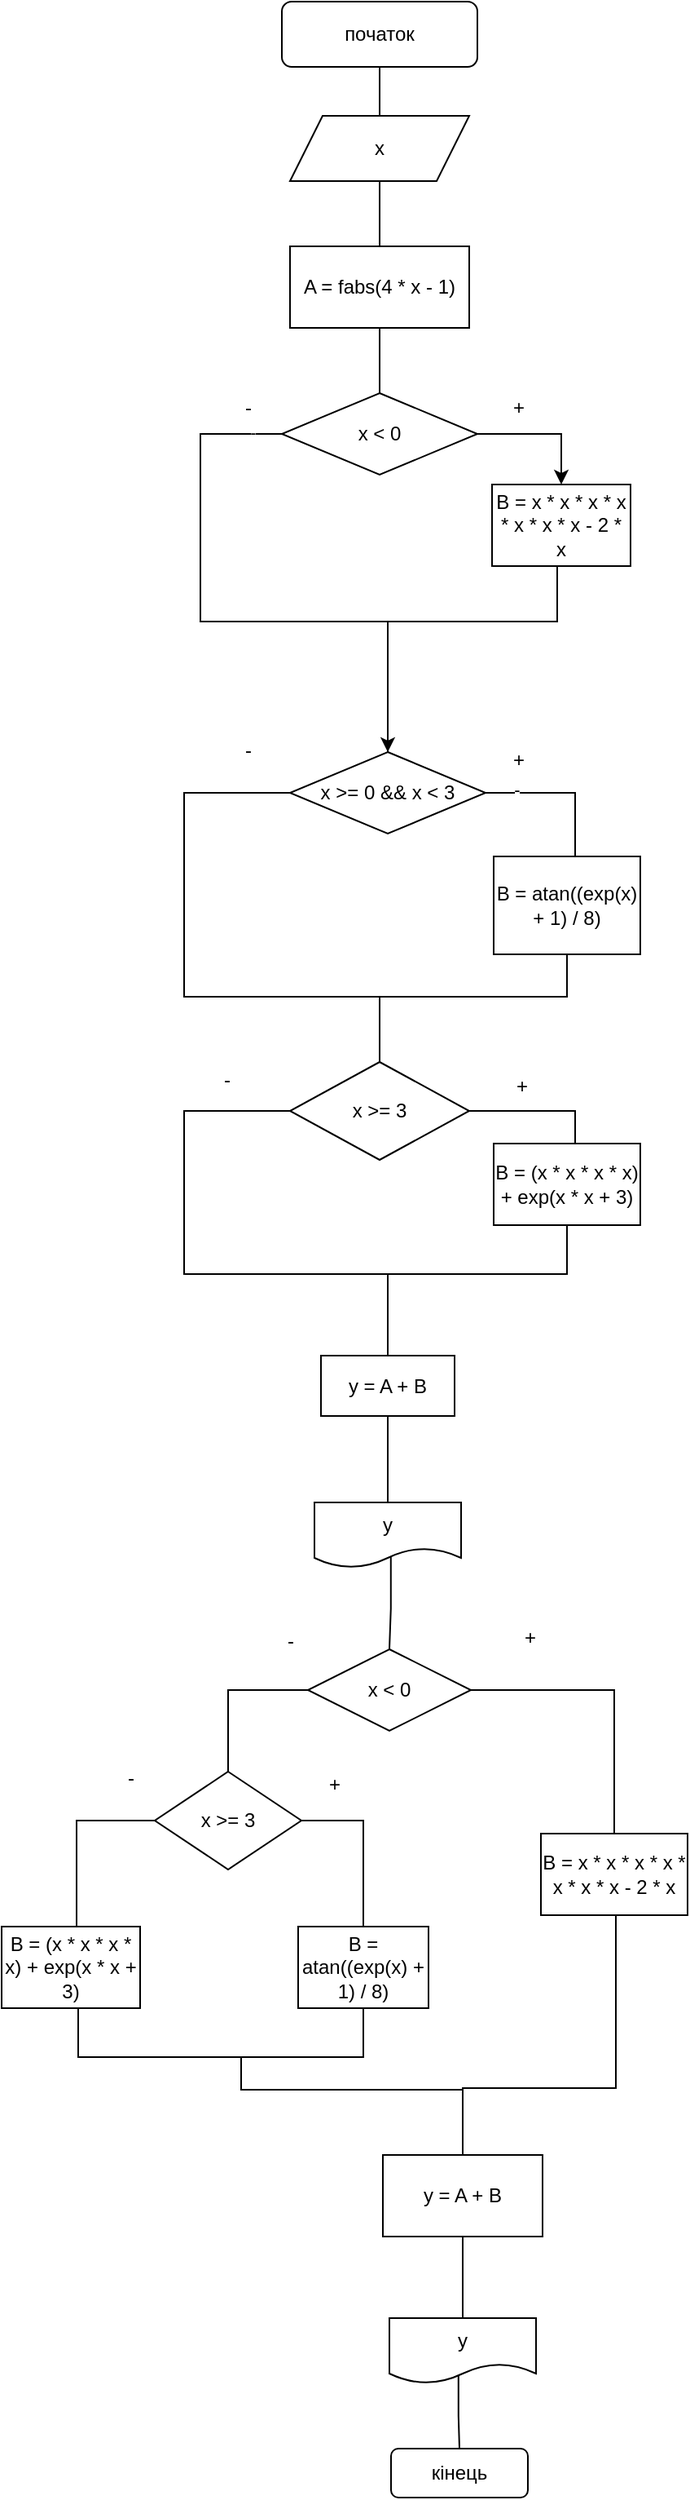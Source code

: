<mxfile version="24.7.14">
  <diagram id="C5RBs43oDa-KdzZeNtuy" name="Page-1">
    <mxGraphModel dx="756" dy="470" grid="1" gridSize="6" guides="1" tooltips="1" connect="1" arrows="1" fold="1" page="1" pageScale="1" pageWidth="690" pageHeight="980" math="0" shadow="0">
      <root>
        <mxCell id="WIyWlLk6GJQsqaUBKTNV-0" />
        <mxCell id="WIyWlLk6GJQsqaUBKTNV-1" parent="WIyWlLk6GJQsqaUBKTNV-0" />
        <mxCell id="WIyWlLk6GJQsqaUBKTNV-2" value="" style="rounded=0;html=1;jettySize=auto;orthogonalLoop=1;fontSize=11;endArrow=none;endFill=0;endSize=8;strokeWidth=1;shadow=0;labelBackgroundColor=none;edgeStyle=orthogonalEdgeStyle;entryX=0.5;entryY=0;entryDx=0;entryDy=0;" parent="WIyWlLk6GJQsqaUBKTNV-1" source="WIyWlLk6GJQsqaUBKTNV-3" target="TlIwY5H4QwSE1LPoqQM9-1" edge="1">
          <mxGeometry relative="1" as="geometry">
            <mxPoint x="334" y="272" as="targetPoint" />
          </mxGeometry>
        </mxCell>
        <mxCell id="WIyWlLk6GJQsqaUBKTNV-3" value="початок" style="rounded=1;whiteSpace=wrap;html=1;fontSize=12;glass=0;strokeWidth=1;shadow=0;" parent="WIyWlLk6GJQsqaUBKTNV-1" vertex="1">
          <mxGeometry x="294" y="162" width="120" height="40" as="geometry" />
        </mxCell>
        <mxCell id="TlIwY5H4QwSE1LPoqQM9-8" style="edgeStyle=orthogonalEdgeStyle;rounded=0;orthogonalLoop=1;jettySize=auto;html=1;entryX=0.5;entryY=0;entryDx=0;entryDy=0;endArrow=none;endFill=0;" parent="WIyWlLk6GJQsqaUBKTNV-1" source="TlIwY5H4QwSE1LPoqQM9-1" target="TlIwY5H4QwSE1LPoqQM9-5" edge="1">
          <mxGeometry relative="1" as="geometry" />
        </mxCell>
        <mxCell id="TlIwY5H4QwSE1LPoqQM9-1" value="x" style="shape=parallelogram;perimeter=parallelogramPerimeter;whiteSpace=wrap;html=1;fixedSize=1;" parent="WIyWlLk6GJQsqaUBKTNV-1" vertex="1">
          <mxGeometry x="299" y="232" width="110" height="40" as="geometry" />
        </mxCell>
        <mxCell id="TlIwY5H4QwSE1LPoqQM9-10" style="edgeStyle=orthogonalEdgeStyle;rounded=0;orthogonalLoop=1;jettySize=auto;html=1;entryX=0.5;entryY=0;entryDx=0;entryDy=0;endArrow=none;endFill=0;" parent="WIyWlLk6GJQsqaUBKTNV-1" source="TlIwY5H4QwSE1LPoqQM9-5" target="TlIwY5H4QwSE1LPoqQM9-9" edge="1">
          <mxGeometry relative="1" as="geometry" />
        </mxCell>
        <mxCell id="TlIwY5H4QwSE1LPoqQM9-5" value="A = fabs(4 * x - 1)" style="rounded=0;whiteSpace=wrap;html=1;" parent="WIyWlLk6GJQsqaUBKTNV-1" vertex="1">
          <mxGeometry x="299" y="312" width="110" height="50" as="geometry" />
        </mxCell>
        <mxCell id="TlIwY5H4QwSE1LPoqQM9-16" style="edgeStyle=orthogonalEdgeStyle;rounded=0;orthogonalLoop=1;jettySize=auto;html=1;endArrow=none;endFill=0;entryX=0.5;entryY=0;entryDx=0;entryDy=0;exitX=0;exitY=0.5;exitDx=0;exitDy=0;" parent="WIyWlLk6GJQsqaUBKTNV-1" edge="1">
          <mxGeometry relative="1" as="geometry">
            <mxPoint x="359" y="627" as="targetPoint" />
            <mxPoint x="294" y="427" as="sourcePoint" />
            <Array as="points">
              <mxPoint x="244" y="427" />
              <mxPoint x="244" y="542" />
              <mxPoint x="359" y="542" />
            </Array>
          </mxGeometry>
        </mxCell>
        <mxCell id="eqOw57wxyfxF20WSrFOg-2" value="-" style="edgeLabel;html=1;align=center;verticalAlign=middle;resizable=0;points=[];" vertex="1" connectable="0" parent="TlIwY5H4QwSE1LPoqQM9-16">
          <mxGeometry x="-0.899" y="-1" relative="1" as="geometry">
            <mxPoint as="offset" />
          </mxGeometry>
        </mxCell>
        <mxCell id="eqOw57wxyfxF20WSrFOg-6" style="edgeStyle=orthogonalEdgeStyle;rounded=0;orthogonalLoop=1;jettySize=auto;html=1;" edge="1" parent="WIyWlLk6GJQsqaUBKTNV-1" source="TlIwY5H4QwSE1LPoqQM9-9" target="TlIwY5H4QwSE1LPoqQM9-11">
          <mxGeometry relative="1" as="geometry" />
        </mxCell>
        <mxCell id="TlIwY5H4QwSE1LPoqQM9-9" value="x &lt; 0" style="rhombus;whiteSpace=wrap;html=1;" parent="WIyWlLk6GJQsqaUBKTNV-1" vertex="1">
          <mxGeometry x="294" y="402" width="120" height="50" as="geometry" />
        </mxCell>
        <mxCell id="TlIwY5H4QwSE1LPoqQM9-19" style="edgeStyle=orthogonalEdgeStyle;rounded=0;orthogonalLoop=1;jettySize=auto;html=1;exitX=0.5;exitY=0.88;exitDx=0;exitDy=0;exitPerimeter=0;" parent="WIyWlLk6GJQsqaUBKTNV-1" source="TlIwY5H4QwSE1LPoqQM9-11" target="TlIwY5H4QwSE1LPoqQM9-13" edge="1">
          <mxGeometry relative="1" as="geometry">
            <Array as="points">
              <mxPoint x="463" y="502" />
              <mxPoint x="463" y="542" />
              <mxPoint x="359" y="542" />
            </Array>
          </mxGeometry>
        </mxCell>
        <mxCell id="TlIwY5H4QwSE1LPoqQM9-11" value="B = x * x * x * x * x * x * x - 2 * x" style="rounded=0;whiteSpace=wrap;html=1;" parent="WIyWlLk6GJQsqaUBKTNV-1" vertex="1">
          <mxGeometry x="423" y="458" width="85" height="50" as="geometry" />
        </mxCell>
        <mxCell id="TlIwY5H4QwSE1LPoqQM9-21" style="edgeStyle=orthogonalEdgeStyle;rounded=0;orthogonalLoop=1;jettySize=auto;html=1;entryX=0.5;entryY=0;entryDx=0;entryDy=0;endArrow=none;endFill=0;" parent="WIyWlLk6GJQsqaUBKTNV-1" source="TlIwY5H4QwSE1LPoqQM9-13" target="TlIwY5H4QwSE1LPoqQM9-20" edge="1">
          <mxGeometry relative="1" as="geometry">
            <mxPoint x="474" y="702" as="targetPoint" />
            <Array as="points">
              <mxPoint x="474" y="647" />
            </Array>
          </mxGeometry>
        </mxCell>
        <mxCell id="eqOw57wxyfxF20WSrFOg-3" value="-" style="edgeLabel;html=1;align=center;verticalAlign=middle;resizable=0;points=[];" vertex="1" connectable="0" parent="TlIwY5H4QwSE1LPoqQM9-21">
          <mxGeometry x="-0.623" y="2" relative="1" as="geometry">
            <mxPoint as="offset" />
          </mxGeometry>
        </mxCell>
        <mxCell id="TlIwY5H4QwSE1LPoqQM9-23" style="edgeStyle=orthogonalEdgeStyle;rounded=0;orthogonalLoop=1;jettySize=auto;html=1;entryX=0.5;entryY=0;entryDx=0;entryDy=0;endArrow=none;endFill=0;" parent="WIyWlLk6GJQsqaUBKTNV-1" source="TlIwY5H4QwSE1LPoqQM9-13" target="TlIwY5H4QwSE1LPoqQM9-22" edge="1">
          <mxGeometry relative="1" as="geometry">
            <Array as="points">
              <mxPoint x="234" y="647" />
              <mxPoint x="234" y="772" />
              <mxPoint x="354" y="772" />
              <mxPoint x="354" y="822" />
            </Array>
          </mxGeometry>
        </mxCell>
        <mxCell id="TlIwY5H4QwSE1LPoqQM9-13" value="x &gt;= 0 &amp;&amp; x &lt; 3" style="rhombus;whiteSpace=wrap;html=1;" parent="WIyWlLk6GJQsqaUBKTNV-1" vertex="1">
          <mxGeometry x="299" y="622" width="120" height="50" as="geometry" />
        </mxCell>
        <mxCell id="TlIwY5H4QwSE1LPoqQM9-24" style="edgeStyle=orthogonalEdgeStyle;rounded=0;orthogonalLoop=1;jettySize=auto;html=1;entryX=0.5;entryY=0;entryDx=0;entryDy=0;endArrow=none;endFill=0;" parent="WIyWlLk6GJQsqaUBKTNV-1" source="TlIwY5H4QwSE1LPoqQM9-20" target="TlIwY5H4QwSE1LPoqQM9-22" edge="1">
          <mxGeometry relative="1" as="geometry">
            <Array as="points">
              <mxPoint x="469" y="772" />
              <mxPoint x="354" y="772" />
            </Array>
          </mxGeometry>
        </mxCell>
        <mxCell id="TlIwY5H4QwSE1LPoqQM9-20" value="B = atan((exp(x) + 1) / 8)" style="rounded=0;whiteSpace=wrap;html=1;" parent="WIyWlLk6GJQsqaUBKTNV-1" vertex="1">
          <mxGeometry x="424" y="686" width="90" height="60" as="geometry" />
        </mxCell>
        <mxCell id="TlIwY5H4QwSE1LPoqQM9-26" style="edgeStyle=orthogonalEdgeStyle;rounded=0;orthogonalLoop=1;jettySize=auto;html=1;entryX=0.5;entryY=0;entryDx=0;entryDy=0;endArrow=none;endFill=0;" parent="WIyWlLk6GJQsqaUBKTNV-1" source="TlIwY5H4QwSE1LPoqQM9-22" target="TlIwY5H4QwSE1LPoqQM9-25" edge="1">
          <mxGeometry relative="1" as="geometry">
            <Array as="points">
              <mxPoint x="474" y="842" />
            </Array>
          </mxGeometry>
        </mxCell>
        <mxCell id="TlIwY5H4QwSE1LPoqQM9-31" style="edgeStyle=orthogonalEdgeStyle;rounded=0;orthogonalLoop=1;jettySize=auto;html=1;entryX=0.5;entryY=0;entryDx=0;entryDy=0;endArrow=none;endFill=0;" parent="WIyWlLk6GJQsqaUBKTNV-1" source="TlIwY5H4QwSE1LPoqQM9-22" target="TlIwY5H4QwSE1LPoqQM9-27" edge="1">
          <mxGeometry relative="1" as="geometry">
            <Array as="points">
              <mxPoint x="234" y="842" />
              <mxPoint x="234" y="942" />
              <mxPoint x="359" y="942" />
            </Array>
          </mxGeometry>
        </mxCell>
        <mxCell id="TlIwY5H4QwSE1LPoqQM9-22" value="x &gt;= 3" style="rhombus;whiteSpace=wrap;html=1;" parent="WIyWlLk6GJQsqaUBKTNV-1" vertex="1">
          <mxGeometry x="299" y="812" width="110" height="60" as="geometry" />
        </mxCell>
        <mxCell id="TlIwY5H4QwSE1LPoqQM9-29" style="edgeStyle=orthogonalEdgeStyle;rounded=0;orthogonalLoop=1;jettySize=auto;html=1;entryX=0.5;entryY=0;entryDx=0;entryDy=0;exitX=0.5;exitY=1;exitDx=0;exitDy=0;endArrow=none;endFill=0;" parent="WIyWlLk6GJQsqaUBKTNV-1" source="TlIwY5H4QwSE1LPoqQM9-25" edge="1">
          <mxGeometry relative="1" as="geometry">
            <mxPoint x="469.0" y="922" as="sourcePoint" />
            <mxPoint x="359.0" y="1002" as="targetPoint" />
            <Array as="points">
              <mxPoint x="469" y="942" />
              <mxPoint x="359" y="942" />
            </Array>
          </mxGeometry>
        </mxCell>
        <mxCell id="TlIwY5H4QwSE1LPoqQM9-25" value="B = (x * x * x * x) + exp(x * x + 3)" style="rounded=0;whiteSpace=wrap;html=1;" parent="WIyWlLk6GJQsqaUBKTNV-1" vertex="1">
          <mxGeometry x="424" y="862" width="90" height="50" as="geometry" />
        </mxCell>
        <mxCell id="TlIwY5H4QwSE1LPoqQM9-36" style="edgeStyle=orthogonalEdgeStyle;rounded=0;orthogonalLoop=1;jettySize=auto;html=1;entryX=0.5;entryY=0;entryDx=0;entryDy=0;endArrow=none;endFill=0;" parent="WIyWlLk6GJQsqaUBKTNV-1" source="TlIwY5H4QwSE1LPoqQM9-27" target="TlIwY5H4QwSE1LPoqQM9-32" edge="1">
          <mxGeometry relative="1" as="geometry" />
        </mxCell>
        <mxCell id="TlIwY5H4QwSE1LPoqQM9-27" value="y = A + B" style="rounded=0;whiteSpace=wrap;html=1;" parent="WIyWlLk6GJQsqaUBKTNV-1" vertex="1">
          <mxGeometry x="318" y="992" width="82" height="37" as="geometry" />
        </mxCell>
        <mxCell id="TlIwY5H4QwSE1LPoqQM9-37" style="edgeStyle=orthogonalEdgeStyle;rounded=0;orthogonalLoop=1;jettySize=auto;html=1;endArrow=none;endFill=0;exitX=0.521;exitY=0.739;exitDx=0;exitDy=0;exitPerimeter=0;" parent="WIyWlLk6GJQsqaUBKTNV-1" source="TlIwY5H4QwSE1LPoqQM9-32" target="TlIwY5H4QwSE1LPoqQM9-33" edge="1">
          <mxGeometry relative="1" as="geometry" />
        </mxCell>
        <mxCell id="TlIwY5H4QwSE1LPoqQM9-32" value="у" style="shape=document;whiteSpace=wrap;html=1;boundedLbl=1;" parent="WIyWlLk6GJQsqaUBKTNV-1" vertex="1">
          <mxGeometry x="314" y="1082" width="90" height="40" as="geometry" />
        </mxCell>
        <mxCell id="TlIwY5H4QwSE1LPoqQM9-40" style="edgeStyle=orthogonalEdgeStyle;rounded=0;orthogonalLoop=1;jettySize=auto;html=1;exitX=0;exitY=0.5;exitDx=0;exitDy=0;entryX=0.5;entryY=0;entryDx=0;entryDy=0;endArrow=none;endFill=0;" parent="WIyWlLk6GJQsqaUBKTNV-1" source="TlIwY5H4QwSE1LPoqQM9-33" target="TlIwY5H4QwSE1LPoqQM9-39" edge="1">
          <mxGeometry relative="1" as="geometry" />
        </mxCell>
        <mxCell id="TlIwY5H4QwSE1LPoqQM9-41" style="edgeStyle=orthogonalEdgeStyle;rounded=0;orthogonalLoop=1;jettySize=auto;html=1;entryX=0.5;entryY=0;entryDx=0;entryDy=0;endArrow=none;endFill=0;" parent="WIyWlLk6GJQsqaUBKTNV-1" source="TlIwY5H4QwSE1LPoqQM9-33" target="TlIwY5H4QwSE1LPoqQM9-38" edge="1">
          <mxGeometry relative="1" as="geometry" />
        </mxCell>
        <mxCell id="TlIwY5H4QwSE1LPoqQM9-33" value="x &lt; 0" style="rhombus;whiteSpace=wrap;html=1;" parent="WIyWlLk6GJQsqaUBKTNV-1" vertex="1">
          <mxGeometry x="310" y="1172" width="100" height="50" as="geometry" />
        </mxCell>
        <mxCell id="TlIwY5H4QwSE1LPoqQM9-55" style="edgeStyle=orthogonalEdgeStyle;rounded=0;orthogonalLoop=1;jettySize=auto;html=1;endArrow=none;endFill=0;" parent="WIyWlLk6GJQsqaUBKTNV-1" edge="1">
          <mxGeometry relative="1" as="geometry">
            <mxPoint x="499" y="1311" as="sourcePoint" />
            <mxPoint x="405.0" y="1491" as="targetPoint" />
            <Array as="points">
              <mxPoint x="499" y="1441" />
              <mxPoint x="405" y="1441" />
            </Array>
          </mxGeometry>
        </mxCell>
        <mxCell id="TlIwY5H4QwSE1LPoqQM9-38" value="B = x * x * x * x * x * x * x - 2 * x" style="rounded=0;whiteSpace=wrap;html=1;" parent="WIyWlLk6GJQsqaUBKTNV-1" vertex="1">
          <mxGeometry x="453" y="1285" width="90" height="50" as="geometry" />
        </mxCell>
        <mxCell id="TlIwY5H4QwSE1LPoqQM9-46" style="edgeStyle=orthogonalEdgeStyle;rounded=0;orthogonalLoop=1;jettySize=auto;html=1;exitX=0;exitY=0.5;exitDx=0;exitDy=0;endArrow=none;endFill=0;" parent="WIyWlLk6GJQsqaUBKTNV-1" source="TlIwY5H4QwSE1LPoqQM9-39" edge="1">
          <mxGeometry relative="1" as="geometry">
            <mxPoint x="189.667" y="1342" as="targetPoint" />
            <Array as="points">
              <mxPoint x="168" y="1277" />
              <mxPoint x="168" y="1342" />
            </Array>
          </mxGeometry>
        </mxCell>
        <mxCell id="TlIwY5H4QwSE1LPoqQM9-47" style="edgeStyle=orthogonalEdgeStyle;rounded=0;orthogonalLoop=1;jettySize=auto;html=1;exitX=1;exitY=0.5;exitDx=0;exitDy=0;entryX=0.5;entryY=0;entryDx=0;entryDy=0;endArrow=none;endFill=0;" parent="WIyWlLk6GJQsqaUBKTNV-1" source="TlIwY5H4QwSE1LPoqQM9-39" target="TlIwY5H4QwSE1LPoqQM9-44" edge="1">
          <mxGeometry relative="1" as="geometry" />
        </mxCell>
        <mxCell id="TlIwY5H4QwSE1LPoqQM9-39" value="x &gt;= 3" style="rhombus;whiteSpace=wrap;html=1;" parent="WIyWlLk6GJQsqaUBKTNV-1" vertex="1">
          <mxGeometry x="216" y="1247" width="90" height="60" as="geometry" />
        </mxCell>
        <mxCell id="TlIwY5H4QwSE1LPoqQM9-58" style="edgeStyle=orthogonalEdgeStyle;rounded=0;orthogonalLoop=1;jettySize=auto;html=1;endArrow=none;endFill=0;" parent="WIyWlLk6GJQsqaUBKTNV-1" edge="1">
          <mxGeometry relative="1" as="geometry">
            <mxPoint x="169.0" y="1392" as="sourcePoint" />
            <mxPoint x="405.0" y="1482" as="targetPoint" />
            <Array as="points">
              <mxPoint x="169" y="1422" />
              <mxPoint x="269" y="1422" />
              <mxPoint x="269" y="1442" />
              <mxPoint x="405" y="1442" />
            </Array>
          </mxGeometry>
        </mxCell>
        <mxCell id="TlIwY5H4QwSE1LPoqQM9-42" value="B = (x * x * x * x) + exp(x * x + 3)" style="rounded=0;whiteSpace=wrap;html=1;" parent="WIyWlLk6GJQsqaUBKTNV-1" vertex="1">
          <mxGeometry x="122" y="1342" width="85" height="50" as="geometry" />
        </mxCell>
        <mxCell id="TlIwY5H4QwSE1LPoqQM9-60" style="edgeStyle=orthogonalEdgeStyle;rounded=0;orthogonalLoop=1;jettySize=auto;html=1;exitX=0.5;exitY=1;exitDx=0;exitDy=0;endArrow=none;endFill=0;" parent="WIyWlLk6GJQsqaUBKTNV-1" source="TlIwY5H4QwSE1LPoqQM9-44" edge="1">
          <mxGeometry relative="1" as="geometry">
            <mxPoint x="269" y="1442" as="targetPoint" />
            <mxPoint x="344.0" y="1402" as="sourcePoint" />
            <Array as="points">
              <mxPoint x="344" y="1422" />
              <mxPoint x="269" y="1422" />
            </Array>
          </mxGeometry>
        </mxCell>
        <mxCell id="TlIwY5H4QwSE1LPoqQM9-44" value="B = atan((exp(x) + 1) / 8)" style="rounded=0;whiteSpace=wrap;html=1;" parent="WIyWlLk6GJQsqaUBKTNV-1" vertex="1">
          <mxGeometry x="304" y="1342" width="80" height="50" as="geometry" />
        </mxCell>
        <mxCell id="TlIwY5H4QwSE1LPoqQM9-50" style="edgeStyle=orthogonalEdgeStyle;rounded=0;orthogonalLoop=1;jettySize=auto;html=1;exitX=0.5;exitY=1;exitDx=0;exitDy=0;entryX=0.5;entryY=0;entryDx=0;entryDy=0;endArrow=none;endFill=0;" parent="WIyWlLk6GJQsqaUBKTNV-1" source="TlIwY5H4QwSE1LPoqQM9-48" target="TlIwY5H4QwSE1LPoqQM9-49" edge="1">
          <mxGeometry relative="1" as="geometry" />
        </mxCell>
        <mxCell id="TlIwY5H4QwSE1LPoqQM9-48" value="y = A + B" style="rounded=0;whiteSpace=wrap;html=1;" parent="WIyWlLk6GJQsqaUBKTNV-1" vertex="1">
          <mxGeometry x="356" y="1482" width="98" height="50" as="geometry" />
        </mxCell>
        <mxCell id="TlIwY5H4QwSE1LPoqQM9-54" style="edgeStyle=orthogonalEdgeStyle;rounded=0;orthogonalLoop=1;jettySize=auto;html=1;entryX=0.5;entryY=0;entryDx=0;entryDy=0;endArrow=none;endFill=0;exitX=0.471;exitY=0.806;exitDx=0;exitDy=0;exitPerimeter=0;" parent="WIyWlLk6GJQsqaUBKTNV-1" source="TlIwY5H4QwSE1LPoqQM9-49" target="TlIwY5H4QwSE1LPoqQM9-51" edge="1">
          <mxGeometry relative="1" as="geometry" />
        </mxCell>
        <mxCell id="TlIwY5H4QwSE1LPoqQM9-49" value="у" style="shape=document;whiteSpace=wrap;html=1;boundedLbl=1;" parent="WIyWlLk6GJQsqaUBKTNV-1" vertex="1">
          <mxGeometry x="360" y="1582" width="90" height="40" as="geometry" />
        </mxCell>
        <mxCell id="TlIwY5H4QwSE1LPoqQM9-51" value="кінець" style="rounded=1;whiteSpace=wrap;html=1;" parent="WIyWlLk6GJQsqaUBKTNV-1" vertex="1">
          <mxGeometry x="361" y="1662" width="84" height="30" as="geometry" />
        </mxCell>
        <mxCell id="eqOw57wxyfxF20WSrFOg-4" value="-" style="text;html=1;align=center;verticalAlign=middle;resizable=0;points=[];autosize=1;strokeColor=none;fillColor=none;" vertex="1" parent="WIyWlLk6GJQsqaUBKTNV-1">
          <mxGeometry x="258" y="396" width="30" height="30" as="geometry" />
        </mxCell>
        <mxCell id="eqOw57wxyfxF20WSrFOg-7" value="+" style="text;html=1;align=center;verticalAlign=middle;resizable=0;points=[];autosize=1;strokeColor=none;fillColor=none;" vertex="1" parent="WIyWlLk6GJQsqaUBKTNV-1">
          <mxGeometry x="424" y="396" width="30" height="30" as="geometry" />
        </mxCell>
        <mxCell id="eqOw57wxyfxF20WSrFOg-8" value="-" style="text;html=1;align=center;verticalAlign=middle;resizable=0;points=[];autosize=1;strokeColor=none;fillColor=none;" vertex="1" parent="WIyWlLk6GJQsqaUBKTNV-1">
          <mxGeometry x="258" y="606" width="30" height="30" as="geometry" />
        </mxCell>
        <mxCell id="eqOw57wxyfxF20WSrFOg-9" value="+" style="text;html=1;align=center;verticalAlign=middle;resizable=0;points=[];autosize=1;strokeColor=none;fillColor=none;" vertex="1" parent="WIyWlLk6GJQsqaUBKTNV-1">
          <mxGeometry x="424" y="612" width="30" height="30" as="geometry" />
        </mxCell>
        <mxCell id="eqOw57wxyfxF20WSrFOg-10" value="+" style="text;html=1;align=center;verticalAlign=middle;resizable=0;points=[];autosize=1;strokeColor=none;fillColor=none;" vertex="1" parent="WIyWlLk6GJQsqaUBKTNV-1">
          <mxGeometry x="426" y="812" width="30" height="30" as="geometry" />
        </mxCell>
        <mxCell id="eqOw57wxyfxF20WSrFOg-11" value="-" style="text;html=1;align=center;verticalAlign=middle;resizable=0;points=[];autosize=1;strokeColor=none;fillColor=none;" vertex="1" parent="WIyWlLk6GJQsqaUBKTNV-1">
          <mxGeometry x="245" y="808" width="30" height="30" as="geometry" />
        </mxCell>
        <mxCell id="eqOw57wxyfxF20WSrFOg-12" value="-" style="text;html=1;align=center;verticalAlign=middle;resizable=0;points=[];autosize=1;strokeColor=none;fillColor=none;" vertex="1" parent="WIyWlLk6GJQsqaUBKTNV-1">
          <mxGeometry x="284" y="1152" width="30" height="30" as="geometry" />
        </mxCell>
        <mxCell id="eqOw57wxyfxF20WSrFOg-13" value="-" style="text;html=1;align=center;verticalAlign=middle;resizable=0;points=[];autosize=1;strokeColor=none;fillColor=none;" vertex="1" parent="WIyWlLk6GJQsqaUBKTNV-1">
          <mxGeometry x="186" y="1236" width="30" height="30" as="geometry" />
        </mxCell>
        <mxCell id="eqOw57wxyfxF20WSrFOg-14" value="+" style="text;html=1;align=center;verticalAlign=middle;resizable=0;points=[];autosize=1;strokeColor=none;fillColor=none;" vertex="1" parent="WIyWlLk6GJQsqaUBKTNV-1">
          <mxGeometry x="431" y="1150" width="30" height="30" as="geometry" />
        </mxCell>
        <mxCell id="eqOw57wxyfxF20WSrFOg-15" value="+" style="text;html=1;align=center;verticalAlign=middle;resizable=0;points=[];autosize=1;strokeColor=none;fillColor=none;" vertex="1" parent="WIyWlLk6GJQsqaUBKTNV-1">
          <mxGeometry x="311" y="1240" width="30" height="30" as="geometry" />
        </mxCell>
      </root>
    </mxGraphModel>
  </diagram>
</mxfile>
